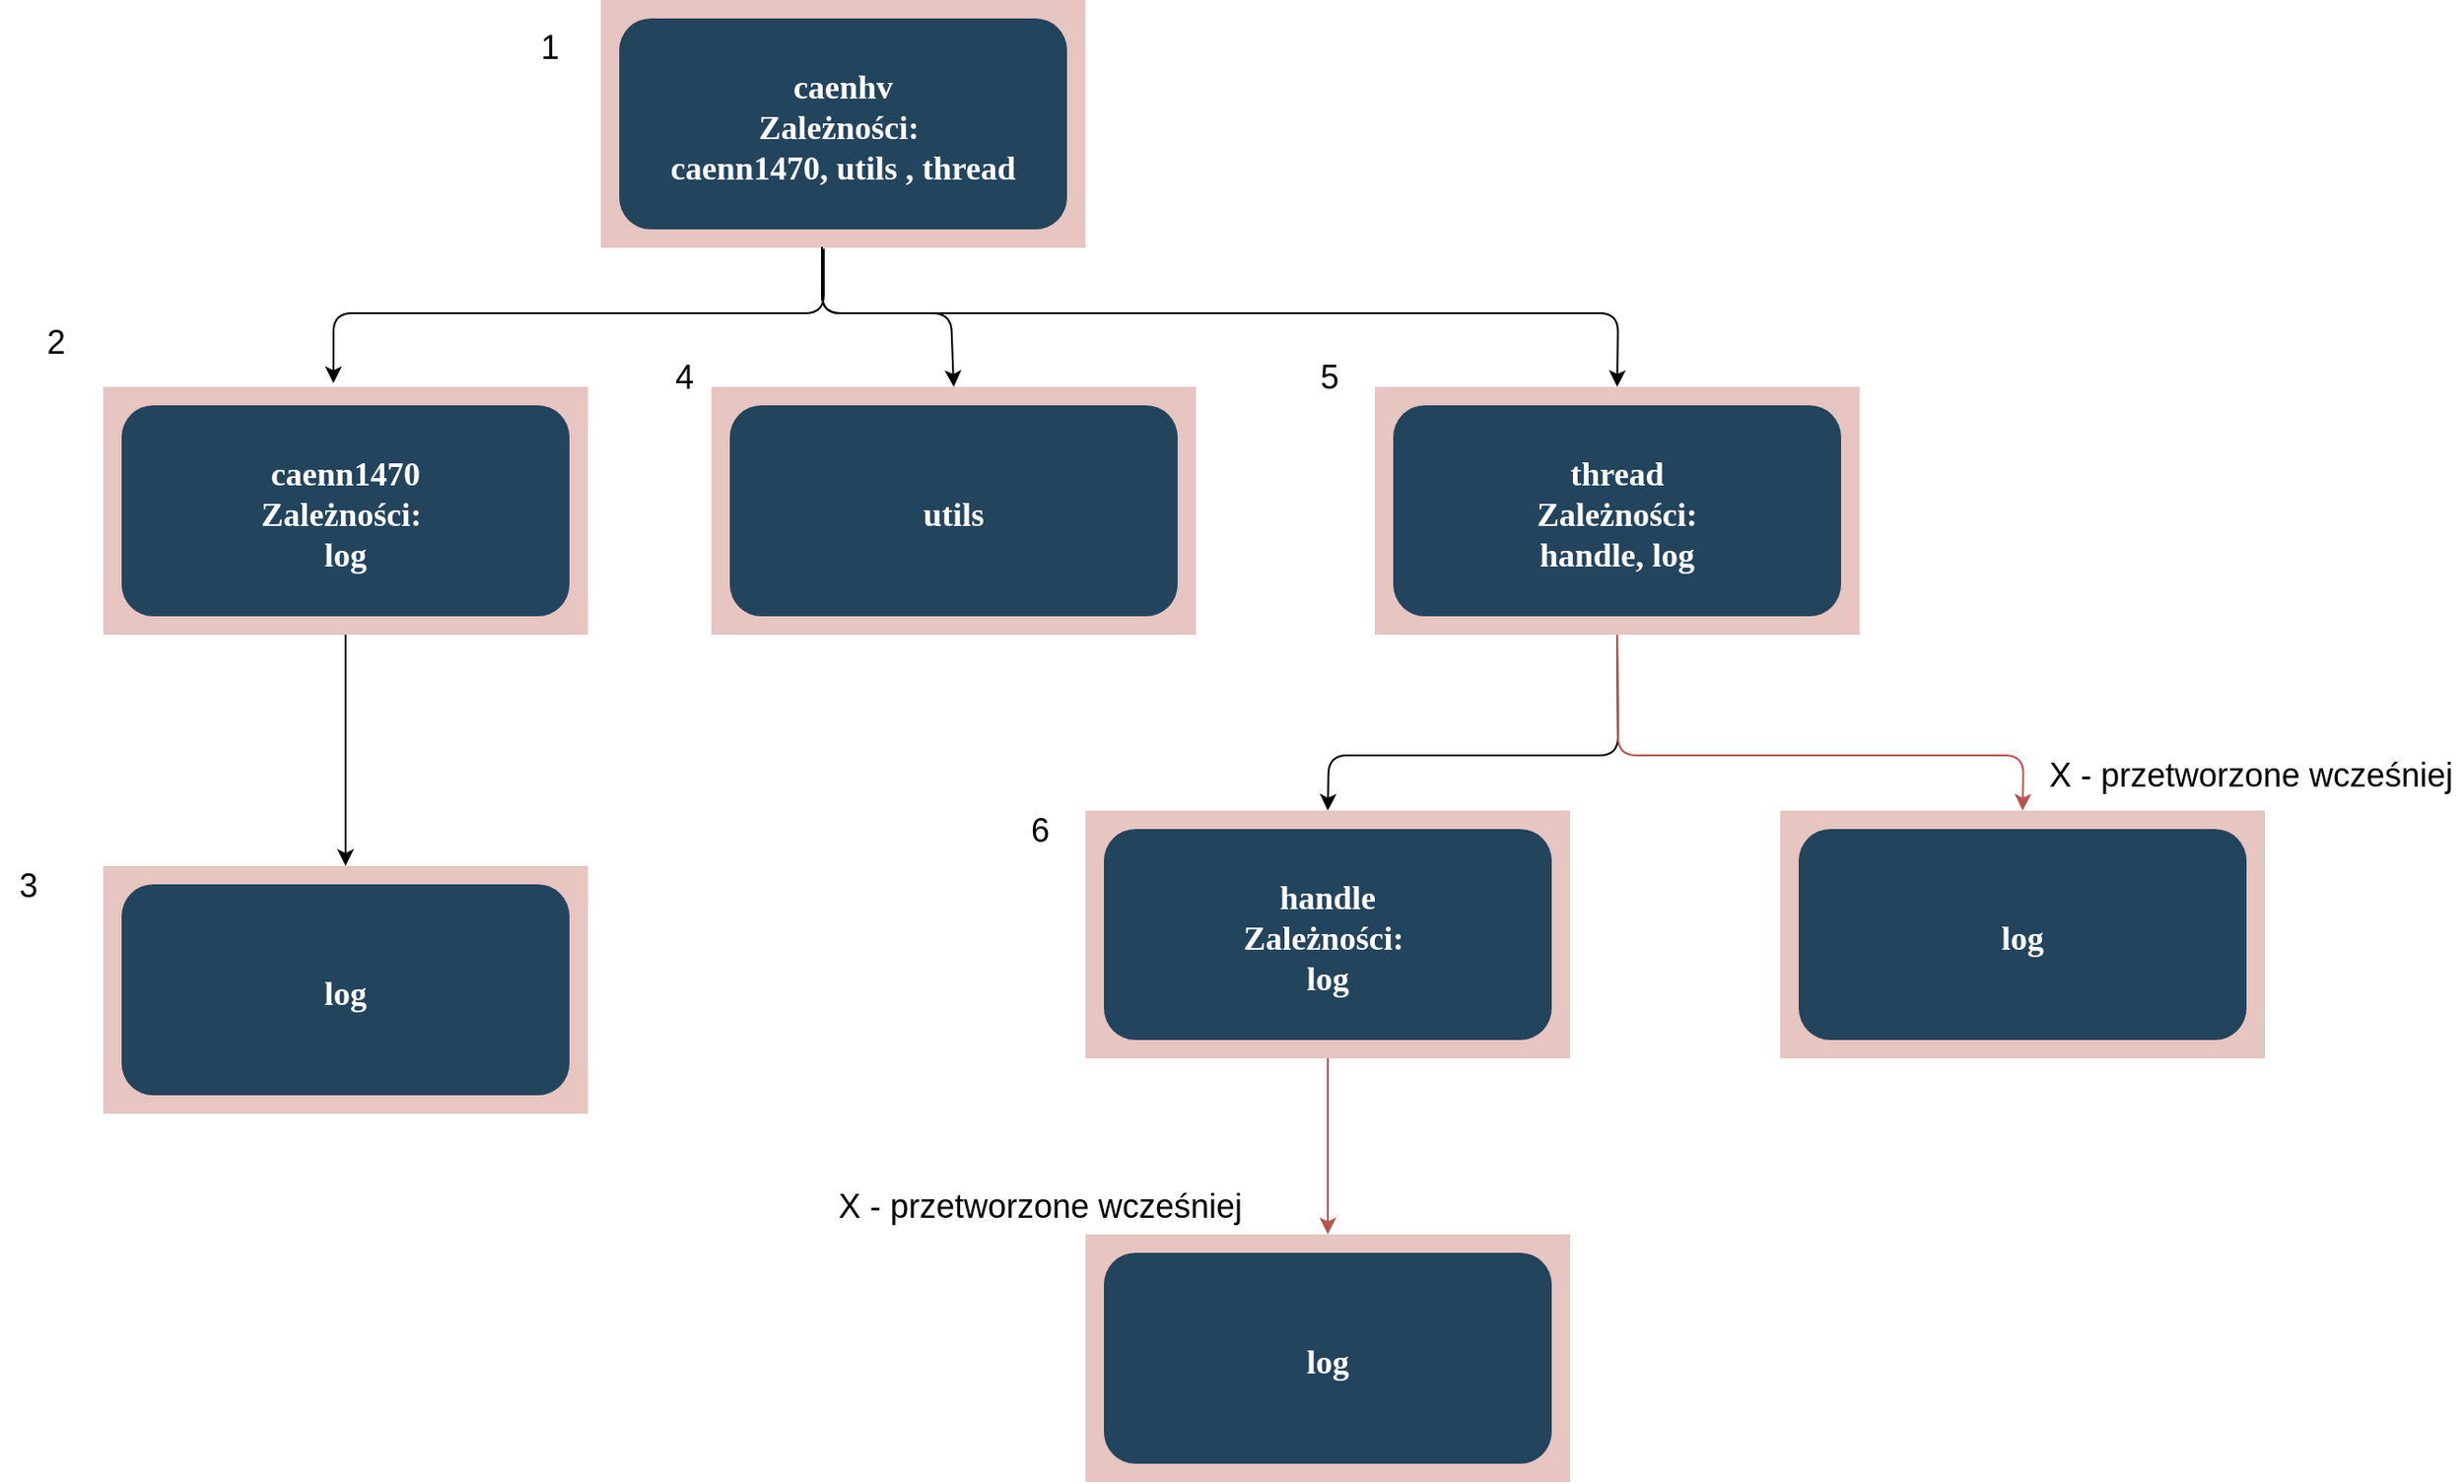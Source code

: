 <mxfile version="12.4.2" type="device" pages="1"><diagram name="Page-1" id="2c0d36ab-eaac-3732-788b-9136903baeff"><mxGraphModel dx="2062" dy="1122" grid="1" gridSize="10" guides="1" tooltips="1" connect="1" arrows="1" fold="1" page="1" pageScale="1.5" pageWidth="950" pageHeight="550" background="#ffffff" math="0" shadow="0"><root><mxCell id="0"/><mxCell id="1" parent="0"/><mxCell id="123" value="" style="fillColor=#AE4132;strokeColor=none;opacity=30;fontSize=18;" parent="1" vertex="1"><mxGeometry x="346" y="10" width="263" height="134.5" as="geometry"/></mxCell><mxCell id="2" value="caenhv&#10;Zależności: &#10;caenn1470, utils , thread" style="rounded=1;fillColor=#23445D;gradientColor=none;strokeColor=none;fontColor=#FFFFFF;fontStyle=1;fontFamily=Tahoma;fontSize=18;" parent="1" vertex="1"><mxGeometry x="356" y="20" width="243" height="114.5" as="geometry"/></mxCell><mxCell id="rJGS9wLlsB70rJjRU7gH-126" value="" style="fillColor=#AE4132;strokeColor=none;opacity=30;fontSize=18;" vertex="1" parent="1"><mxGeometry x="76" y="220" width="263" height="134.5" as="geometry"/></mxCell><mxCell id="rJGS9wLlsB70rJjRU7gH-127" value="caenn1470&#10;Zależności: &#10;log" style="rounded=1;fillColor=#23445D;gradientColor=none;strokeColor=none;fontColor=#FFFFFF;fontStyle=1;fontFamily=Tahoma;fontSize=18;" vertex="1" parent="1"><mxGeometry x="86" y="230" width="243" height="114.5" as="geometry"/></mxCell><mxCell id="rJGS9wLlsB70rJjRU7gH-128" value="" style="fillColor=#AE4132;strokeColor=none;opacity=30;fontSize=18;" vertex="1" parent="1"><mxGeometry x="76" y="480" width="263" height="134.5" as="geometry"/></mxCell><mxCell id="rJGS9wLlsB70rJjRU7gH-129" value="log" style="rounded=1;fillColor=#23445D;gradientColor=none;strokeColor=none;fontColor=#FFFFFF;fontStyle=1;fontFamily=Tahoma;fontSize=18;" vertex="1" parent="1"><mxGeometry x="86" y="490" width="243" height="114.5" as="geometry"/></mxCell><mxCell id="rJGS9wLlsB70rJjRU7gH-130" value="" style="fillColor=#AE4132;strokeColor=none;opacity=30;fontSize=18;" vertex="1" parent="1"><mxGeometry x="406" y="220" width="263" height="134.5" as="geometry"/></mxCell><mxCell id="rJGS9wLlsB70rJjRU7gH-131" value="utils" style="rounded=1;fillColor=#23445D;gradientColor=none;strokeColor=none;fontColor=#FFFFFF;fontStyle=1;fontFamily=Tahoma;fontSize=18;" vertex="1" parent="1"><mxGeometry x="416" y="230" width="243" height="114.5" as="geometry"/></mxCell><mxCell id="rJGS9wLlsB70rJjRU7gH-134" value="" style="fillColor=#AE4132;strokeColor=none;opacity=30;fontSize=18;" vertex="1" parent="1"><mxGeometry x="766" y="220" width="263" height="134.5" as="geometry"/></mxCell><mxCell id="rJGS9wLlsB70rJjRU7gH-135" value="thread&#10;Zależności:&#10;handle, log" style="rounded=1;fillColor=#23445D;gradientColor=none;strokeColor=none;fontColor=#FFFFFF;fontStyle=1;fontFamily=Tahoma;fontSize=18;" vertex="1" parent="1"><mxGeometry x="776" y="230" width="243" height="114.5" as="geometry"/></mxCell><mxCell id="rJGS9wLlsB70rJjRU7gH-140" value="" style="fillColor=#AE4132;strokeColor=none;opacity=30;fontSize=18;" vertex="1" parent="1"><mxGeometry x="609" y="450" width="263" height="134.5" as="geometry"/></mxCell><mxCell id="rJGS9wLlsB70rJjRU7gH-141" value="handle&#10;Zależności: &#10;log" style="rounded=1;fillColor=#23445D;gradientColor=none;strokeColor=none;fontColor=#FFFFFF;fontStyle=1;fontFamily=Tahoma;fontSize=18;" vertex="1" parent="1"><mxGeometry x="619" y="460" width="243" height="114.5" as="geometry"/></mxCell><mxCell id="rJGS9wLlsB70rJjRU7gH-146" value="" style="endArrow=classic;html=1;entryX=0.475;entryY=-0.015;entryDx=0;entryDy=0;entryPerimeter=0;exitX=0.46;exitY=1.004;exitDx=0;exitDy=0;exitPerimeter=0;fontSize=18;" edge="1" parent="1" source="123" target="rJGS9wLlsB70rJjRU7gH-126"><mxGeometry width="50" height="50" relative="1" as="geometry"><mxPoint x="-154" y="850" as="sourcePoint"/><mxPoint x="-104" y="800" as="targetPoint"/><Array as="points"><mxPoint x="467" y="180"/><mxPoint x="201" y="180"/></Array></mxGeometry></mxCell><mxCell id="rJGS9wLlsB70rJjRU7gH-158" value="" style="endArrow=classic;html=1;fontSize=18;entryX=0.5;entryY=0;entryDx=0;entryDy=0;" edge="1" parent="1" target="rJGS9wLlsB70rJjRU7gH-130"><mxGeometry width="50" height="50" relative="1" as="geometry"><mxPoint x="466" y="144" as="sourcePoint"/><mxPoint x="476" y="400" as="targetPoint"/><Array as="points"><mxPoint x="466" y="180"/><mxPoint x="536" y="180"/></Array></mxGeometry></mxCell><mxCell id="rJGS9wLlsB70rJjRU7gH-162" value="" style="endArrow=classic;html=1;fontSize=18;entryX=0.5;entryY=0;entryDx=0;entryDy=0;" edge="1" parent="1" target="rJGS9wLlsB70rJjRU7gH-134"><mxGeometry width="50" height="50" relative="1" as="geometry"><mxPoint x="466" y="145" as="sourcePoint"/><mxPoint x="126" y="830" as="targetPoint"/><Array as="points"><mxPoint x="466" y="180"/><mxPoint x="898" y="180"/></Array></mxGeometry></mxCell><mxCell id="rJGS9wLlsB70rJjRU7gH-165" value="" style="endArrow=classic;html=1;fontSize=18;entryX=0.5;entryY=0;entryDx=0;entryDy=0;exitX=0.5;exitY=1;exitDx=0;exitDy=0;" edge="1" parent="1" source="rJGS9wLlsB70rJjRU7gH-134" target="rJGS9wLlsB70rJjRU7gH-140"><mxGeometry width="50" height="50" relative="1" as="geometry"><mxPoint x="76" y="880" as="sourcePoint"/><mxPoint x="126" y="830" as="targetPoint"/><Array as="points"><mxPoint x="898" y="420"/><mxPoint x="741" y="420"/></Array></mxGeometry></mxCell><mxCell id="rJGS9wLlsB70rJjRU7gH-166" value="" style="fillColor=#AE4132;strokeColor=none;opacity=30;fontSize=18;" vertex="1" parent="1"><mxGeometry x="986" y="450" width="263" height="134.5" as="geometry"/></mxCell><mxCell id="rJGS9wLlsB70rJjRU7gH-167" value="log" style="rounded=1;fillColor=#23445D;gradientColor=none;strokeColor=none;fontColor=#FFFFFF;fontStyle=1;fontFamily=Tahoma;fontSize=18;" vertex="1" parent="1"><mxGeometry x="996" y="460" width="243" height="114.5" as="geometry"/></mxCell><mxCell id="rJGS9wLlsB70rJjRU7gH-169" value="" style="fillColor=#AE4132;strokeColor=none;opacity=30;fontSize=18;" vertex="1" parent="1"><mxGeometry x="609" y="680" width="263" height="134.5" as="geometry"/></mxCell><mxCell id="rJGS9wLlsB70rJjRU7gH-170" value="log" style="rounded=1;fillColor=#23445D;gradientColor=none;strokeColor=none;fontColor=#FFFFFF;fontStyle=1;fontFamily=Tahoma;fontSize=18;" vertex="1" parent="1"><mxGeometry x="619" y="690" width="243" height="114.5" as="geometry"/></mxCell><mxCell id="rJGS9wLlsB70rJjRU7gH-171" value="" style="endArrow=classic;html=1;fontSize=18;entryX=0.5;entryY=0;entryDx=0;entryDy=0;exitX=0.5;exitY=1;exitDx=0;exitDy=0;fillColor=#f8cecc;strokeColor=#b85450;" edge="1" parent="1" source="rJGS9wLlsB70rJjRU7gH-134" target="rJGS9wLlsB70rJjRU7gH-166"><mxGeometry width="50" height="50" relative="1" as="geometry"><mxPoint x="-154" y="890" as="sourcePoint"/><mxPoint x="-104" y="840" as="targetPoint"/><Array as="points"><mxPoint x="898" y="420"/><mxPoint x="1118" y="420"/></Array></mxGeometry></mxCell><mxCell id="rJGS9wLlsB70rJjRU7gH-172" value="" style="endArrow=classic;html=1;fontSize=18;entryX=0.5;entryY=0;entryDx=0;entryDy=0;exitX=0.5;exitY=1;exitDx=0;exitDy=0;fillColor=#f8cecc;strokeColor=#b85450;" edge="1" parent="1" source="rJGS9wLlsB70rJjRU7gH-140" target="rJGS9wLlsB70rJjRU7gH-169"><mxGeometry width="50" height="50" relative="1" as="geometry"><mxPoint x="-154" y="890" as="sourcePoint"/><mxPoint x="-104" y="840" as="targetPoint"/></mxGeometry></mxCell><mxCell id="rJGS9wLlsB70rJjRU7gH-173" value="" style="endArrow=classic;html=1;fontSize=18;entryX=0.5;entryY=0;entryDx=0;entryDy=0;" edge="1" parent="1" source="rJGS9wLlsB70rJjRU7gH-126" target="rJGS9wLlsB70rJjRU7gH-128"><mxGeometry width="50" height="50" relative="1" as="geometry"><mxPoint x="66" y="890" as="sourcePoint"/><mxPoint x="116" y="840" as="targetPoint"/></mxGeometry></mxCell><mxCell id="rJGS9wLlsB70rJjRU7gH-174" value="1" style="text;html=1;align=center;verticalAlign=middle;resizable=0;points=[];;autosize=1;fontSize=18;" vertex="1" parent="1"><mxGeometry x="303" y="21" width="30" height="30" as="geometry"/></mxCell><mxCell id="rJGS9wLlsB70rJjRU7gH-175" value="2" style="text;html=1;align=center;verticalAlign=middle;resizable=0;points=[];;autosize=1;fontSize=18;" vertex="1" parent="1"><mxGeometry x="35" y="181" width="30" height="30" as="geometry"/></mxCell><mxCell id="rJGS9wLlsB70rJjRU7gH-176" value="3" style="text;html=1;align=center;verticalAlign=middle;resizable=0;points=[];;autosize=1;fontSize=18;" vertex="1" parent="1"><mxGeometry x="20" y="476" width="30" height="30" as="geometry"/></mxCell><mxCell id="rJGS9wLlsB70rJjRU7gH-177" value="4" style="text;html=1;align=center;verticalAlign=middle;resizable=0;points=[];;autosize=1;fontSize=18;" vertex="1" parent="1"><mxGeometry x="376" y="200" width="30" height="30" as="geometry"/></mxCell><mxCell id="rJGS9wLlsB70rJjRU7gH-178" value="5" style="text;html=1;align=center;verticalAlign=middle;resizable=0;points=[];;autosize=1;fontSize=18;" vertex="1" parent="1"><mxGeometry x="725.5" y="200" width="30" height="30" as="geometry"/></mxCell><mxCell id="rJGS9wLlsB70rJjRU7gH-179" value="6" style="text;html=1;align=center;verticalAlign=middle;resizable=0;points=[];;autosize=1;fontSize=18;" vertex="1" parent="1"><mxGeometry x="569" y="446" width="30" height="30" as="geometry"/></mxCell><mxCell id="rJGS9wLlsB70rJjRU7gH-180" value="X - przetworzone wcześniej" style="text;html=1;align=center;verticalAlign=middle;resizable=0;points=[];;autosize=1;fontSize=18;" vertex="1" parent="1"><mxGeometry x="469" y="650" width="230" height="30" as="geometry"/></mxCell><mxCell id="rJGS9wLlsB70rJjRU7gH-181" value="X - przetworzone wcześniej" style="text;html=1;align=center;verticalAlign=middle;resizable=0;points=[];;autosize=1;fontSize=18;" vertex="1" parent="1"><mxGeometry x="1126" y="416" width="230" height="30" as="geometry"/></mxCell></root></mxGraphModel></diagram></mxfile>